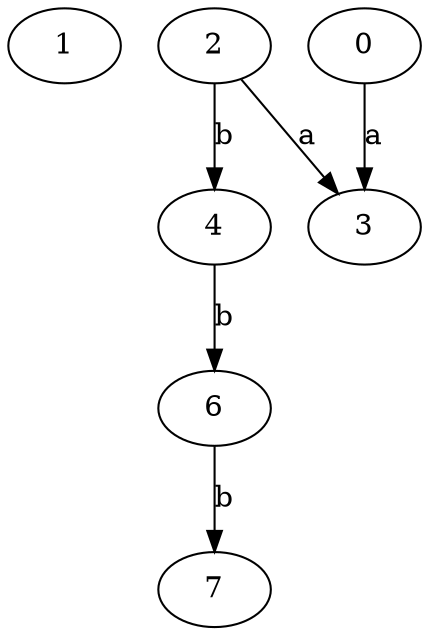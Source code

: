 strict digraph  {
1;
2;
3;
4;
0;
6;
7;
2 -> 3  [label=a];
2 -> 4  [label=b];
4 -> 6  [label=b];
0 -> 3  [label=a];
6 -> 7  [label=b];
}
